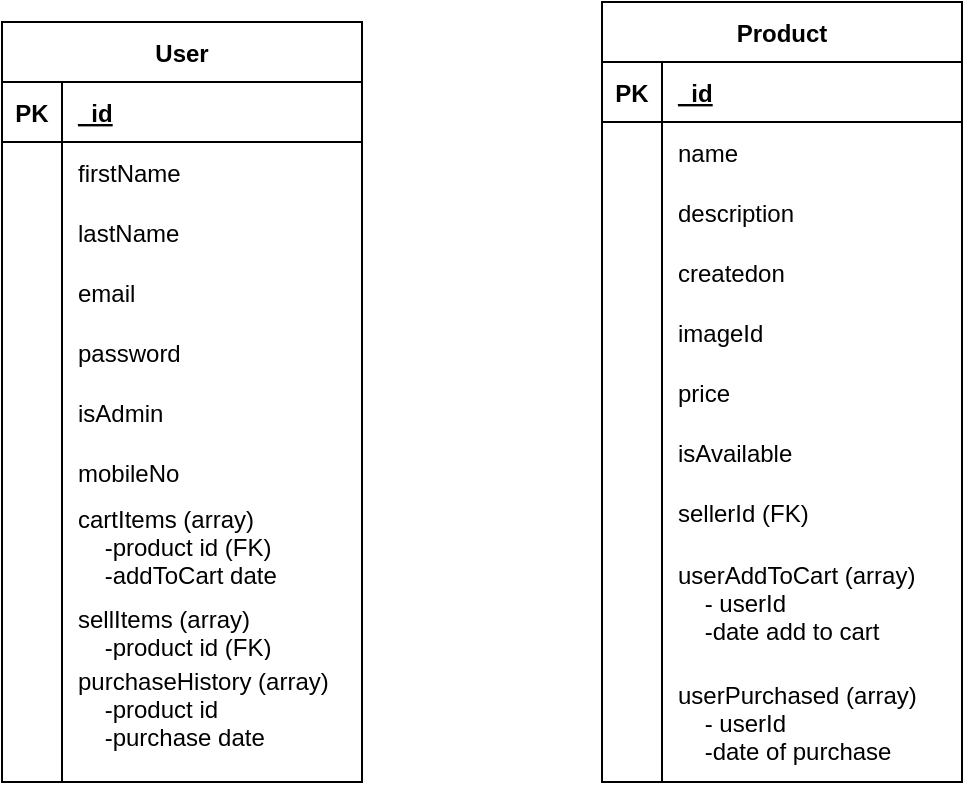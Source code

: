 <mxfile version="15.3.5" type="device"><diagram id="w3vyyd0UxwXARPFIcWxv" name="Page-1"><mxGraphModel dx="780" dy="762" grid="1" gridSize="10" guides="1" tooltips="1" connect="1" arrows="1" fold="1" page="1" pageScale="1" pageWidth="850" pageHeight="1100" math="0" shadow="0"><root><mxCell id="0"/><mxCell id="1" parent="0"/><mxCell id="loahdGz5vHYn8zKx8SU_-2" value="User" style="shape=table;startSize=30;container=1;collapsible=1;childLayout=tableLayout;fixedRows=1;rowLines=0;fontStyle=1;align=center;resizeLast=1;hachureGap=4;pointerEvents=0;" vertex="1" parent="1"><mxGeometry x="80" y="90" width="180" height="380" as="geometry"/></mxCell><mxCell id="loahdGz5vHYn8zKx8SU_-3" value="" style="shape=partialRectangle;collapsible=0;dropTarget=0;pointerEvents=0;fillColor=none;top=0;left=0;bottom=1;right=0;points=[[0,0.5],[1,0.5]];portConstraint=eastwest;" vertex="1" parent="loahdGz5vHYn8zKx8SU_-2"><mxGeometry y="30" width="180" height="30" as="geometry"/></mxCell><mxCell id="loahdGz5vHYn8zKx8SU_-4" value="PK" style="shape=partialRectangle;connectable=0;fillColor=none;top=0;left=0;bottom=0;right=0;fontStyle=1;overflow=hidden;" vertex="1" parent="loahdGz5vHYn8zKx8SU_-3"><mxGeometry width="30" height="30" as="geometry"><mxRectangle width="30" height="30" as="alternateBounds"/></mxGeometry></mxCell><mxCell id="loahdGz5vHYn8zKx8SU_-5" value="_id" style="shape=partialRectangle;connectable=0;fillColor=none;top=0;left=0;bottom=0;right=0;align=left;spacingLeft=6;fontStyle=5;overflow=hidden;" vertex="1" parent="loahdGz5vHYn8zKx8SU_-3"><mxGeometry x="30" width="150" height="30" as="geometry"><mxRectangle width="150" height="30" as="alternateBounds"/></mxGeometry></mxCell><mxCell id="loahdGz5vHYn8zKx8SU_-6" value="" style="shape=partialRectangle;collapsible=0;dropTarget=0;pointerEvents=0;fillColor=none;top=0;left=0;bottom=0;right=0;points=[[0,0.5],[1,0.5]];portConstraint=eastwest;" vertex="1" parent="loahdGz5vHYn8zKx8SU_-2"><mxGeometry y="60" width="180" height="30" as="geometry"/></mxCell><mxCell id="loahdGz5vHYn8zKx8SU_-7" value="" style="shape=partialRectangle;connectable=0;fillColor=none;top=0;left=0;bottom=0;right=0;editable=1;overflow=hidden;" vertex="1" parent="loahdGz5vHYn8zKx8SU_-6"><mxGeometry width="30" height="30" as="geometry"><mxRectangle width="30" height="30" as="alternateBounds"/></mxGeometry></mxCell><mxCell id="loahdGz5vHYn8zKx8SU_-8" value="firstName" style="shape=partialRectangle;connectable=0;fillColor=none;top=0;left=0;bottom=0;right=0;align=left;spacingLeft=6;overflow=hidden;" vertex="1" parent="loahdGz5vHYn8zKx8SU_-6"><mxGeometry x="30" width="150" height="30" as="geometry"><mxRectangle width="150" height="30" as="alternateBounds"/></mxGeometry></mxCell><mxCell id="loahdGz5vHYn8zKx8SU_-9" value="" style="shape=partialRectangle;collapsible=0;dropTarget=0;pointerEvents=0;fillColor=none;top=0;left=0;bottom=0;right=0;points=[[0,0.5],[1,0.5]];portConstraint=eastwest;" vertex="1" parent="loahdGz5vHYn8zKx8SU_-2"><mxGeometry y="90" width="180" height="30" as="geometry"/></mxCell><mxCell id="loahdGz5vHYn8zKx8SU_-10" value="" style="shape=partialRectangle;connectable=0;fillColor=none;top=0;left=0;bottom=0;right=0;editable=1;overflow=hidden;" vertex="1" parent="loahdGz5vHYn8zKx8SU_-9"><mxGeometry width="30" height="30" as="geometry"><mxRectangle width="30" height="30" as="alternateBounds"/></mxGeometry></mxCell><mxCell id="loahdGz5vHYn8zKx8SU_-11" value="lastName" style="shape=partialRectangle;connectable=0;fillColor=none;top=0;left=0;bottom=0;right=0;align=left;spacingLeft=6;overflow=hidden;" vertex="1" parent="loahdGz5vHYn8zKx8SU_-9"><mxGeometry x="30" width="150" height="30" as="geometry"><mxRectangle width="150" height="30" as="alternateBounds"/></mxGeometry></mxCell><mxCell id="loahdGz5vHYn8zKx8SU_-12" value="" style="shape=partialRectangle;collapsible=0;dropTarget=0;pointerEvents=0;fillColor=none;top=0;left=0;bottom=0;right=0;points=[[0,0.5],[1,0.5]];portConstraint=eastwest;" vertex="1" parent="loahdGz5vHYn8zKx8SU_-2"><mxGeometry y="120" width="180" height="30" as="geometry"/></mxCell><mxCell id="loahdGz5vHYn8zKx8SU_-13" value="" style="shape=partialRectangle;connectable=0;fillColor=none;top=0;left=0;bottom=0;right=0;editable=1;overflow=hidden;" vertex="1" parent="loahdGz5vHYn8zKx8SU_-12"><mxGeometry width="30" height="30" as="geometry"><mxRectangle width="30" height="30" as="alternateBounds"/></mxGeometry></mxCell><mxCell id="loahdGz5vHYn8zKx8SU_-14" value="email" style="shape=partialRectangle;connectable=0;fillColor=none;top=0;left=0;bottom=0;right=0;align=left;spacingLeft=6;overflow=hidden;" vertex="1" parent="loahdGz5vHYn8zKx8SU_-12"><mxGeometry x="30" width="150" height="30" as="geometry"><mxRectangle width="150" height="30" as="alternateBounds"/></mxGeometry></mxCell><mxCell id="loahdGz5vHYn8zKx8SU_-15" value="" style="shape=partialRectangle;collapsible=0;dropTarget=0;pointerEvents=0;fillColor=none;top=0;left=0;bottom=0;right=0;points=[[0,0.5],[1,0.5]];portConstraint=eastwest;" vertex="1" parent="loahdGz5vHYn8zKx8SU_-2"><mxGeometry y="150" width="180" height="30" as="geometry"/></mxCell><mxCell id="loahdGz5vHYn8zKx8SU_-16" value="" style="shape=partialRectangle;connectable=0;fillColor=none;top=0;left=0;bottom=0;right=0;editable=1;overflow=hidden;" vertex="1" parent="loahdGz5vHYn8zKx8SU_-15"><mxGeometry width="30" height="30" as="geometry"><mxRectangle width="30" height="30" as="alternateBounds"/></mxGeometry></mxCell><mxCell id="loahdGz5vHYn8zKx8SU_-17" value="password" style="shape=partialRectangle;connectable=0;fillColor=none;top=0;left=0;bottom=0;right=0;align=left;spacingLeft=6;overflow=hidden;" vertex="1" parent="loahdGz5vHYn8zKx8SU_-15"><mxGeometry x="30" width="150" height="30" as="geometry"><mxRectangle width="150" height="30" as="alternateBounds"/></mxGeometry></mxCell><mxCell id="loahdGz5vHYn8zKx8SU_-19" value="" style="shape=partialRectangle;collapsible=0;dropTarget=0;pointerEvents=0;fillColor=none;top=0;left=0;bottom=0;right=0;points=[[0,0.5],[1,0.5]];portConstraint=eastwest;" vertex="1" parent="loahdGz5vHYn8zKx8SU_-2"><mxGeometry y="180" width="180" height="30" as="geometry"/></mxCell><mxCell id="loahdGz5vHYn8zKx8SU_-20" value="" style="shape=partialRectangle;connectable=0;fillColor=none;top=0;left=0;bottom=0;right=0;editable=1;overflow=hidden;" vertex="1" parent="loahdGz5vHYn8zKx8SU_-19"><mxGeometry width="30" height="30" as="geometry"><mxRectangle width="30" height="30" as="alternateBounds"/></mxGeometry></mxCell><mxCell id="loahdGz5vHYn8zKx8SU_-21" value="isAdmin" style="shape=partialRectangle;connectable=0;fillColor=none;top=0;left=0;bottom=0;right=0;align=left;spacingLeft=6;overflow=hidden;" vertex="1" parent="loahdGz5vHYn8zKx8SU_-19"><mxGeometry x="30" width="150" height="30" as="geometry"><mxRectangle width="150" height="30" as="alternateBounds"/></mxGeometry></mxCell><mxCell id="loahdGz5vHYn8zKx8SU_-22" value="" style="shape=partialRectangle;collapsible=0;dropTarget=0;pointerEvents=0;fillColor=none;top=0;left=0;bottom=0;right=0;points=[[0,0.5],[1,0.5]];portConstraint=eastwest;" vertex="1" parent="loahdGz5vHYn8zKx8SU_-2"><mxGeometry y="210" width="180" height="30" as="geometry"/></mxCell><mxCell id="loahdGz5vHYn8zKx8SU_-23" value="" style="shape=partialRectangle;connectable=0;fillColor=none;top=0;left=0;bottom=0;right=0;editable=1;overflow=hidden;" vertex="1" parent="loahdGz5vHYn8zKx8SU_-22"><mxGeometry width="30" height="30" as="geometry"><mxRectangle width="30" height="30" as="alternateBounds"/></mxGeometry></mxCell><mxCell id="loahdGz5vHYn8zKx8SU_-24" value="mobileNo" style="shape=partialRectangle;connectable=0;fillColor=none;top=0;left=0;bottom=0;right=0;align=left;spacingLeft=6;overflow=hidden;" vertex="1" parent="loahdGz5vHYn8zKx8SU_-22"><mxGeometry x="30" width="150" height="30" as="geometry"><mxRectangle width="150" height="30" as="alternateBounds"/></mxGeometry></mxCell><mxCell id="loahdGz5vHYn8zKx8SU_-26" value="" style="shape=partialRectangle;collapsible=0;dropTarget=0;pointerEvents=0;fillColor=none;top=0;left=0;bottom=0;right=0;points=[[0,0.5],[1,0.5]];portConstraint=eastwest;" vertex="1" parent="loahdGz5vHYn8zKx8SU_-2"><mxGeometry y="240" width="180" height="50" as="geometry"/></mxCell><mxCell id="loahdGz5vHYn8zKx8SU_-27" value="" style="shape=partialRectangle;connectable=0;fillColor=none;top=0;left=0;bottom=0;right=0;editable=1;overflow=hidden;" vertex="1" parent="loahdGz5vHYn8zKx8SU_-26"><mxGeometry width="30" height="50" as="geometry"><mxRectangle width="30" height="50" as="alternateBounds"/></mxGeometry></mxCell><mxCell id="loahdGz5vHYn8zKx8SU_-28" value="cartItems (array)&#10;    -product id (FK)&#10;    -addToCart date&#10;" style="shape=partialRectangle;connectable=0;fillColor=none;top=0;left=0;bottom=0;right=0;align=left;spacingLeft=6;overflow=hidden;" vertex="1" parent="loahdGz5vHYn8zKx8SU_-26"><mxGeometry x="30" width="150" height="50" as="geometry"><mxRectangle width="150" height="50" as="alternateBounds"/></mxGeometry></mxCell><mxCell id="loahdGz5vHYn8zKx8SU_-29" value="" style="shape=partialRectangle;collapsible=0;dropTarget=0;pointerEvents=0;fillColor=none;top=0;left=0;bottom=0;right=0;points=[[0,0.5],[1,0.5]];portConstraint=eastwest;" vertex="1" parent="loahdGz5vHYn8zKx8SU_-2"><mxGeometry y="290" width="180" height="30" as="geometry"/></mxCell><mxCell id="loahdGz5vHYn8zKx8SU_-30" value="" style="shape=partialRectangle;connectable=0;fillColor=none;top=0;left=0;bottom=0;right=0;editable=1;overflow=hidden;" vertex="1" parent="loahdGz5vHYn8zKx8SU_-29"><mxGeometry width="30" height="30" as="geometry"><mxRectangle width="30" height="30" as="alternateBounds"/></mxGeometry></mxCell><mxCell id="loahdGz5vHYn8zKx8SU_-31" value="sellItems (array)&#10;    -product id (FK)" style="shape=partialRectangle;connectable=0;fillColor=none;top=0;left=0;bottom=0;right=0;align=left;spacingLeft=6;overflow=hidden;" vertex="1" parent="loahdGz5vHYn8zKx8SU_-29"><mxGeometry x="30" width="150" height="30" as="geometry"><mxRectangle width="150" height="30" as="alternateBounds"/></mxGeometry></mxCell><mxCell id="loahdGz5vHYn8zKx8SU_-33" value="" style="shape=partialRectangle;collapsible=0;dropTarget=0;pointerEvents=0;fillColor=none;top=0;left=0;bottom=0;right=0;points=[[0,0.5],[1,0.5]];portConstraint=eastwest;" vertex="1" parent="loahdGz5vHYn8zKx8SU_-2"><mxGeometry y="320" width="180" height="60" as="geometry"/></mxCell><mxCell id="loahdGz5vHYn8zKx8SU_-34" value="" style="shape=partialRectangle;connectable=0;fillColor=none;top=0;left=0;bottom=0;right=0;editable=1;overflow=hidden;" vertex="1" parent="loahdGz5vHYn8zKx8SU_-33"><mxGeometry width="30" height="60" as="geometry"><mxRectangle width="30" height="60" as="alternateBounds"/></mxGeometry></mxCell><mxCell id="loahdGz5vHYn8zKx8SU_-35" value="purchaseHistory (array)&#10;    -product id&#10;    -purchase date&#10;" style="shape=partialRectangle;connectable=0;fillColor=none;top=0;left=0;bottom=0;right=0;align=left;spacingLeft=6;overflow=hidden;" vertex="1" parent="loahdGz5vHYn8zKx8SU_-33"><mxGeometry x="30" width="150" height="60" as="geometry"><mxRectangle width="150" height="60" as="alternateBounds"/></mxGeometry></mxCell><mxCell id="loahdGz5vHYn8zKx8SU_-37" value="Product" style="shape=table;startSize=30;container=1;collapsible=1;childLayout=tableLayout;fixedRows=1;rowLines=0;fontStyle=1;align=center;resizeLast=1;hachureGap=4;pointerEvents=0;" vertex="1" parent="1"><mxGeometry x="380" y="80" width="180" height="390" as="geometry"/></mxCell><mxCell id="loahdGz5vHYn8zKx8SU_-38" value="" style="shape=partialRectangle;collapsible=0;dropTarget=0;pointerEvents=0;fillColor=none;top=0;left=0;bottom=1;right=0;points=[[0,0.5],[1,0.5]];portConstraint=eastwest;" vertex="1" parent="loahdGz5vHYn8zKx8SU_-37"><mxGeometry y="30" width="180" height="30" as="geometry"/></mxCell><mxCell id="loahdGz5vHYn8zKx8SU_-39" value="PK" style="shape=partialRectangle;connectable=0;fillColor=none;top=0;left=0;bottom=0;right=0;fontStyle=1;overflow=hidden;" vertex="1" parent="loahdGz5vHYn8zKx8SU_-38"><mxGeometry width="30" height="30" as="geometry"><mxRectangle width="30" height="30" as="alternateBounds"/></mxGeometry></mxCell><mxCell id="loahdGz5vHYn8zKx8SU_-40" value="_id" style="shape=partialRectangle;connectable=0;fillColor=none;top=0;left=0;bottom=0;right=0;align=left;spacingLeft=6;fontStyle=5;overflow=hidden;" vertex="1" parent="loahdGz5vHYn8zKx8SU_-38"><mxGeometry x="30" width="150" height="30" as="geometry"><mxRectangle width="150" height="30" as="alternateBounds"/></mxGeometry></mxCell><mxCell id="loahdGz5vHYn8zKx8SU_-41" value="" style="shape=partialRectangle;collapsible=0;dropTarget=0;pointerEvents=0;fillColor=none;top=0;left=0;bottom=0;right=0;points=[[0,0.5],[1,0.5]];portConstraint=eastwest;" vertex="1" parent="loahdGz5vHYn8zKx8SU_-37"><mxGeometry y="60" width="180" height="30" as="geometry"/></mxCell><mxCell id="loahdGz5vHYn8zKx8SU_-42" value="" style="shape=partialRectangle;connectable=0;fillColor=none;top=0;left=0;bottom=0;right=0;editable=1;overflow=hidden;" vertex="1" parent="loahdGz5vHYn8zKx8SU_-41"><mxGeometry width="30" height="30" as="geometry"><mxRectangle width="30" height="30" as="alternateBounds"/></mxGeometry></mxCell><mxCell id="loahdGz5vHYn8zKx8SU_-43" value="name" style="shape=partialRectangle;connectable=0;fillColor=none;top=0;left=0;bottom=0;right=0;align=left;spacingLeft=6;overflow=hidden;" vertex="1" parent="loahdGz5vHYn8zKx8SU_-41"><mxGeometry x="30" width="150" height="30" as="geometry"><mxRectangle width="150" height="30" as="alternateBounds"/></mxGeometry></mxCell><mxCell id="loahdGz5vHYn8zKx8SU_-44" value="" style="shape=partialRectangle;collapsible=0;dropTarget=0;pointerEvents=0;fillColor=none;top=0;left=0;bottom=0;right=0;points=[[0,0.5],[1,0.5]];portConstraint=eastwest;" vertex="1" parent="loahdGz5vHYn8zKx8SU_-37"><mxGeometry y="90" width="180" height="30" as="geometry"/></mxCell><mxCell id="loahdGz5vHYn8zKx8SU_-45" value="" style="shape=partialRectangle;connectable=0;fillColor=none;top=0;left=0;bottom=0;right=0;editable=1;overflow=hidden;" vertex="1" parent="loahdGz5vHYn8zKx8SU_-44"><mxGeometry width="30" height="30" as="geometry"><mxRectangle width="30" height="30" as="alternateBounds"/></mxGeometry></mxCell><mxCell id="loahdGz5vHYn8zKx8SU_-46" value="description" style="shape=partialRectangle;connectable=0;fillColor=none;top=0;left=0;bottom=0;right=0;align=left;spacingLeft=6;overflow=hidden;" vertex="1" parent="loahdGz5vHYn8zKx8SU_-44"><mxGeometry x="30" width="150" height="30" as="geometry"><mxRectangle width="150" height="30" as="alternateBounds"/></mxGeometry></mxCell><mxCell id="loahdGz5vHYn8zKx8SU_-47" value="" style="shape=partialRectangle;collapsible=0;dropTarget=0;pointerEvents=0;fillColor=none;top=0;left=0;bottom=0;right=0;points=[[0,0.5],[1,0.5]];portConstraint=eastwest;" vertex="1" parent="loahdGz5vHYn8zKx8SU_-37"><mxGeometry y="120" width="180" height="30" as="geometry"/></mxCell><mxCell id="loahdGz5vHYn8zKx8SU_-48" value="" style="shape=partialRectangle;connectable=0;fillColor=none;top=0;left=0;bottom=0;right=0;editable=1;overflow=hidden;" vertex="1" parent="loahdGz5vHYn8zKx8SU_-47"><mxGeometry width="30" height="30" as="geometry"><mxRectangle width="30" height="30" as="alternateBounds"/></mxGeometry></mxCell><mxCell id="loahdGz5vHYn8zKx8SU_-49" value="createdon" style="shape=partialRectangle;connectable=0;fillColor=none;top=0;left=0;bottom=0;right=0;align=left;spacingLeft=6;overflow=hidden;" vertex="1" parent="loahdGz5vHYn8zKx8SU_-47"><mxGeometry x="30" width="150" height="30" as="geometry"><mxRectangle width="150" height="30" as="alternateBounds"/></mxGeometry></mxCell><mxCell id="loahdGz5vHYn8zKx8SU_-51" value="" style="shape=partialRectangle;collapsible=0;dropTarget=0;pointerEvents=0;fillColor=none;top=0;left=0;bottom=0;right=0;points=[[0,0.5],[1,0.5]];portConstraint=eastwest;" vertex="1" parent="loahdGz5vHYn8zKx8SU_-37"><mxGeometry y="150" width="180" height="30" as="geometry"/></mxCell><mxCell id="loahdGz5vHYn8zKx8SU_-52" value="" style="shape=partialRectangle;connectable=0;fillColor=none;top=0;left=0;bottom=0;right=0;editable=1;overflow=hidden;" vertex="1" parent="loahdGz5vHYn8zKx8SU_-51"><mxGeometry width="30" height="30" as="geometry"><mxRectangle width="30" height="30" as="alternateBounds"/></mxGeometry></mxCell><mxCell id="loahdGz5vHYn8zKx8SU_-53" value="imageId" style="shape=partialRectangle;connectable=0;fillColor=none;top=0;left=0;bottom=0;right=0;align=left;spacingLeft=6;overflow=hidden;" vertex="1" parent="loahdGz5vHYn8zKx8SU_-51"><mxGeometry x="30" width="150" height="30" as="geometry"><mxRectangle width="150" height="30" as="alternateBounds"/></mxGeometry></mxCell><mxCell id="loahdGz5vHYn8zKx8SU_-54" value="" style="shape=partialRectangle;collapsible=0;dropTarget=0;pointerEvents=0;fillColor=none;top=0;left=0;bottom=0;right=0;points=[[0,0.5],[1,0.5]];portConstraint=eastwest;" vertex="1" parent="loahdGz5vHYn8zKx8SU_-37"><mxGeometry y="180" width="180" height="30" as="geometry"/></mxCell><mxCell id="loahdGz5vHYn8zKx8SU_-55" value="" style="shape=partialRectangle;connectable=0;fillColor=none;top=0;left=0;bottom=0;right=0;editable=1;overflow=hidden;" vertex="1" parent="loahdGz5vHYn8zKx8SU_-54"><mxGeometry width="30" height="30" as="geometry"><mxRectangle width="30" height="30" as="alternateBounds"/></mxGeometry></mxCell><mxCell id="loahdGz5vHYn8zKx8SU_-56" value="price" style="shape=partialRectangle;connectable=0;fillColor=none;top=0;left=0;bottom=0;right=0;align=left;spacingLeft=6;overflow=hidden;" vertex="1" parent="loahdGz5vHYn8zKx8SU_-54"><mxGeometry x="30" width="150" height="30" as="geometry"><mxRectangle width="150" height="30" as="alternateBounds"/></mxGeometry></mxCell><mxCell id="loahdGz5vHYn8zKx8SU_-57" value="" style="shape=partialRectangle;collapsible=0;dropTarget=0;pointerEvents=0;fillColor=none;top=0;left=0;bottom=0;right=0;points=[[0,0.5],[1,0.5]];portConstraint=eastwest;" vertex="1" parent="loahdGz5vHYn8zKx8SU_-37"><mxGeometry y="210" width="180" height="30" as="geometry"/></mxCell><mxCell id="loahdGz5vHYn8zKx8SU_-58" value="" style="shape=partialRectangle;connectable=0;fillColor=none;top=0;left=0;bottom=0;right=0;editable=1;overflow=hidden;" vertex="1" parent="loahdGz5vHYn8zKx8SU_-57"><mxGeometry width="30" height="30" as="geometry"><mxRectangle width="30" height="30" as="alternateBounds"/></mxGeometry></mxCell><mxCell id="loahdGz5vHYn8zKx8SU_-59" value="isAvailable" style="shape=partialRectangle;connectable=0;fillColor=none;top=0;left=0;bottom=0;right=0;align=left;spacingLeft=6;overflow=hidden;" vertex="1" parent="loahdGz5vHYn8zKx8SU_-57"><mxGeometry x="30" width="150" height="30" as="geometry"><mxRectangle width="150" height="30" as="alternateBounds"/></mxGeometry></mxCell><mxCell id="loahdGz5vHYn8zKx8SU_-60" value="" style="shape=partialRectangle;collapsible=0;dropTarget=0;pointerEvents=0;fillColor=none;top=0;left=0;bottom=0;right=0;points=[[0,0.5],[1,0.5]];portConstraint=eastwest;" vertex="1" parent="loahdGz5vHYn8zKx8SU_-37"><mxGeometry y="240" width="180" height="30" as="geometry"/></mxCell><mxCell id="loahdGz5vHYn8zKx8SU_-61" value="" style="shape=partialRectangle;connectable=0;fillColor=none;top=0;left=0;bottom=0;right=0;editable=1;overflow=hidden;" vertex="1" parent="loahdGz5vHYn8zKx8SU_-60"><mxGeometry width="30" height="30" as="geometry"><mxRectangle width="30" height="30" as="alternateBounds"/></mxGeometry></mxCell><mxCell id="loahdGz5vHYn8zKx8SU_-62" value="sellerId (FK)" style="shape=partialRectangle;connectable=0;fillColor=none;top=0;left=0;bottom=0;right=0;align=left;spacingLeft=6;overflow=hidden;" vertex="1" parent="loahdGz5vHYn8zKx8SU_-60"><mxGeometry x="30" width="150" height="30" as="geometry"><mxRectangle width="150" height="30" as="alternateBounds"/></mxGeometry></mxCell><mxCell id="loahdGz5vHYn8zKx8SU_-63" value="" style="shape=partialRectangle;collapsible=0;dropTarget=0;pointerEvents=0;fillColor=none;top=0;left=0;bottom=0;right=0;points=[[0,0.5],[1,0.5]];portConstraint=eastwest;" vertex="1" parent="loahdGz5vHYn8zKx8SU_-37"><mxGeometry y="270" width="180" height="60" as="geometry"/></mxCell><mxCell id="loahdGz5vHYn8zKx8SU_-64" value="" style="shape=partialRectangle;connectable=0;fillColor=none;top=0;left=0;bottom=0;right=0;editable=1;overflow=hidden;" vertex="1" parent="loahdGz5vHYn8zKx8SU_-63"><mxGeometry width="30" height="60" as="geometry"><mxRectangle width="30" height="60" as="alternateBounds"/></mxGeometry></mxCell><mxCell id="loahdGz5vHYn8zKx8SU_-65" value="userAddToCart (array)&#10;    - userId&#10;    -date add to cart" style="shape=partialRectangle;connectable=0;fillColor=none;top=0;left=0;bottom=0;right=0;align=left;spacingLeft=6;overflow=hidden;" vertex="1" parent="loahdGz5vHYn8zKx8SU_-63"><mxGeometry x="30" width="150" height="60" as="geometry"><mxRectangle width="150" height="60" as="alternateBounds"/></mxGeometry></mxCell><mxCell id="loahdGz5vHYn8zKx8SU_-66" value="" style="shape=partialRectangle;collapsible=0;dropTarget=0;pointerEvents=0;fillColor=none;top=0;left=0;bottom=0;right=0;points=[[0,0.5],[1,0.5]];portConstraint=eastwest;" vertex="1" parent="loahdGz5vHYn8zKx8SU_-37"><mxGeometry y="330" width="180" height="60" as="geometry"/></mxCell><mxCell id="loahdGz5vHYn8zKx8SU_-67" value="" style="shape=partialRectangle;connectable=0;fillColor=none;top=0;left=0;bottom=0;right=0;editable=1;overflow=hidden;" vertex="1" parent="loahdGz5vHYn8zKx8SU_-66"><mxGeometry width="30" height="60" as="geometry"><mxRectangle width="30" height="60" as="alternateBounds"/></mxGeometry></mxCell><mxCell id="loahdGz5vHYn8zKx8SU_-68" value="userPurchased (array)&#10;    - userId&#10;    -date of purchase" style="shape=partialRectangle;connectable=0;fillColor=none;top=0;left=0;bottom=0;right=0;align=left;spacingLeft=6;overflow=hidden;" vertex="1" parent="loahdGz5vHYn8zKx8SU_-66"><mxGeometry x="30" width="150" height="60" as="geometry"><mxRectangle width="150" height="60" as="alternateBounds"/></mxGeometry></mxCell></root></mxGraphModel></diagram></mxfile>